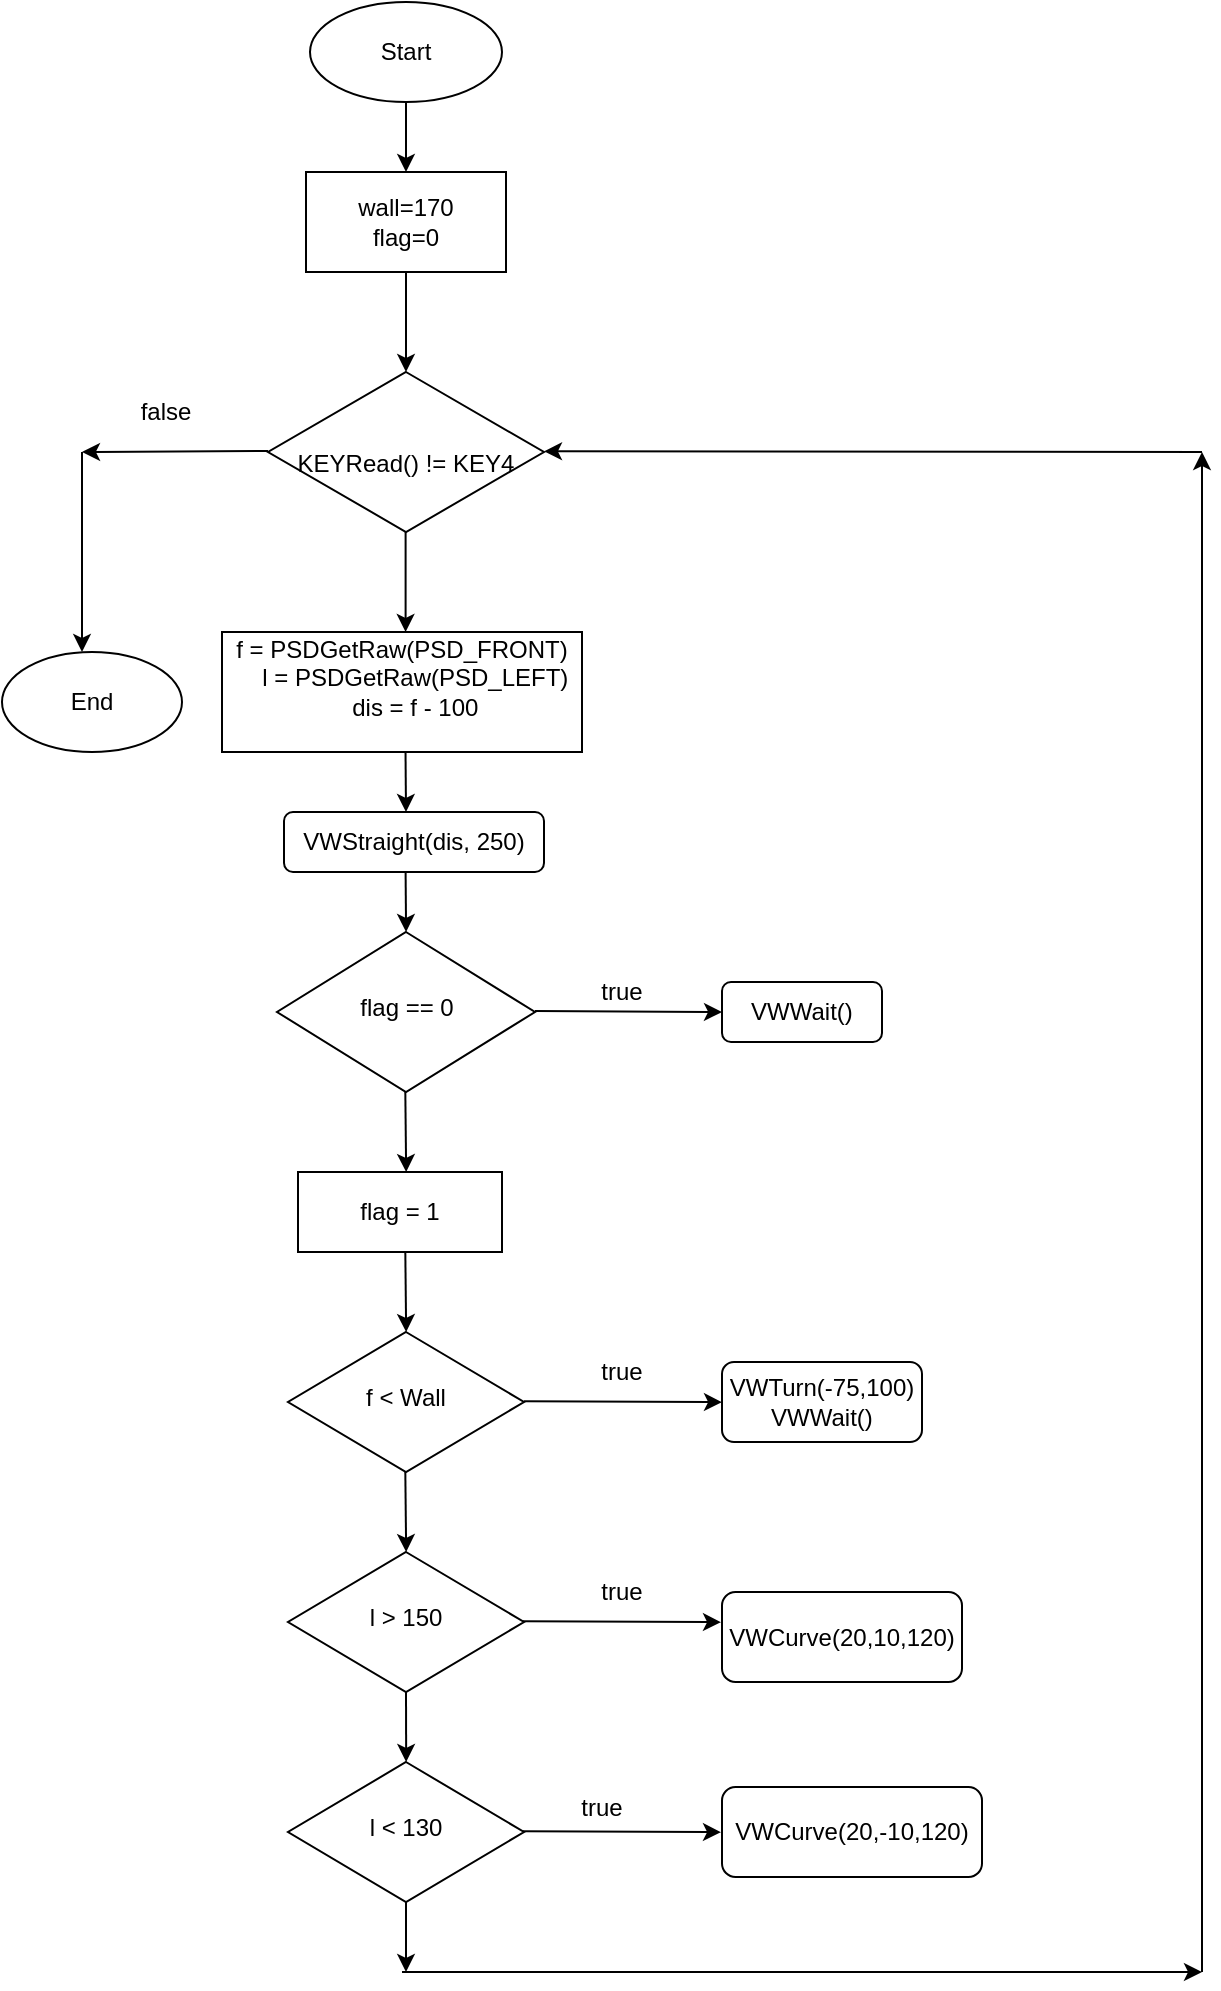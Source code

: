 <mxfile version="14.8.1" type="github">
  <diagram id="C5RBs43oDa-KdzZeNtuy" name="Page-1">
    <mxGraphModel dx="1047" dy="446" grid="1" gridSize="10" guides="1" tooltips="1" connect="1" arrows="1" fold="1" page="1" pageScale="1" pageWidth="827" pageHeight="1169" math="0" shadow="0">
      <root>
        <mxCell id="WIyWlLk6GJQsqaUBKTNV-0" />
        <mxCell id="WIyWlLk6GJQsqaUBKTNV-1" parent="WIyWlLk6GJQsqaUBKTNV-0" />
        <mxCell id="cR-O4Dldbzjhlkv826_W-61" value="" style="group" vertex="1" connectable="0" parent="WIyWlLk6GJQsqaUBKTNV-1">
          <mxGeometry x="160" y="40" width="600" height="985" as="geometry" />
        </mxCell>
        <mxCell id="WIyWlLk6GJQsqaUBKTNV-6" value="&lt;br&gt;KEYRead() != KEY4" style="rhombus;whiteSpace=wrap;html=1;shadow=0;fontFamily=Helvetica;fontSize=12;align=center;strokeWidth=1;spacing=6;spacingTop=-4;" parent="cR-O4Dldbzjhlkv826_W-61" vertex="1">
          <mxGeometry x="133" y="185" width="138" height="80" as="geometry" />
        </mxCell>
        <mxCell id="cR-O4Dldbzjhlkv826_W-0" value="" style="ellipse;whiteSpace=wrap;html=1;" vertex="1" parent="cR-O4Dldbzjhlkv826_W-61">
          <mxGeometry x="154" width="96" height="50" as="geometry" />
        </mxCell>
        <mxCell id="cR-O4Dldbzjhlkv826_W-1" value="Start" style="text;html=1;strokeColor=none;fillColor=none;align=center;verticalAlign=middle;whiteSpace=wrap;rounded=0;" vertex="1" parent="cR-O4Dldbzjhlkv826_W-61">
          <mxGeometry x="182" y="15" width="40" height="20" as="geometry" />
        </mxCell>
        <mxCell id="cR-O4Dldbzjhlkv826_W-2" value="&lt;span&gt;wall=170&lt;/span&gt;&lt;br&gt;&lt;span&gt;flag=0&lt;/span&gt;" style="rounded=0;whiteSpace=wrap;html=1;" vertex="1" parent="cR-O4Dldbzjhlkv826_W-61">
          <mxGeometry x="152" y="85" width="100" height="50" as="geometry" />
        </mxCell>
        <mxCell id="cR-O4Dldbzjhlkv826_W-9" value="&lt;div&gt;f = PSDGetRaw(PSD_FRONT)&lt;/div&gt;&lt;div&gt;&amp;nbsp; &amp;nbsp; l = PSDGetRaw(PSD_LEFT)&lt;/div&gt;&lt;div&gt;&lt;span&gt;&amp;nbsp; &amp;nbsp; dis = f - 100&lt;/span&gt;&lt;br&gt;&lt;/div&gt;&lt;div&gt;&amp;nbsp; &amp;nbsp;&amp;nbsp;&lt;/div&gt;" style="rounded=0;whiteSpace=wrap;html=1;" vertex="1" parent="cR-O4Dldbzjhlkv826_W-61">
          <mxGeometry x="110" y="315" width="180" height="60" as="geometry" />
        </mxCell>
        <mxCell id="cR-O4Dldbzjhlkv826_W-12" value="flag == 0" style="rhombus;whiteSpace=wrap;html=1;shadow=0;fontFamily=Helvetica;fontSize=12;align=center;strokeWidth=1;spacing=6;spacingTop=-4;" vertex="1" parent="cR-O4Dldbzjhlkv826_W-61">
          <mxGeometry x="137.5" y="465" width="129" height="80" as="geometry" />
        </mxCell>
        <mxCell id="cR-O4Dldbzjhlkv826_W-15" value="" style="endArrow=classic;html=1;entryX=0.5;entryY=0;entryDx=0;entryDy=0;" edge="1" parent="cR-O4Dldbzjhlkv826_W-61" source="cR-O4Dldbzjhlkv826_W-0" target="cR-O4Dldbzjhlkv826_W-2">
          <mxGeometry width="50" height="50" relative="1" as="geometry">
            <mxPoint x="240" y="115" as="sourcePoint" />
            <mxPoint x="290" y="65" as="targetPoint" />
          </mxGeometry>
        </mxCell>
        <mxCell id="cR-O4Dldbzjhlkv826_W-16" value="" style="endArrow=classic;html=1;exitX=0.5;exitY=1;exitDx=0;exitDy=0;" edge="1" parent="cR-O4Dldbzjhlkv826_W-61" source="cR-O4Dldbzjhlkv826_W-2">
          <mxGeometry width="50" height="50" relative="1" as="geometry">
            <mxPoint x="201.66" y="165" as="sourcePoint" />
            <mxPoint x="202" y="185" as="targetPoint" />
          </mxGeometry>
        </mxCell>
        <mxCell id="cR-O4Dldbzjhlkv826_W-20" value="" style="endArrow=classic;html=1;" edge="1" parent="cR-O4Dldbzjhlkv826_W-61">
          <mxGeometry width="50" height="50" relative="1" as="geometry">
            <mxPoint x="201.76" y="375" as="sourcePoint" />
            <mxPoint x="202" y="405" as="targetPoint" />
          </mxGeometry>
        </mxCell>
        <mxCell id="cR-O4Dldbzjhlkv826_W-23" value="VWWait()" style="rounded=1;whiteSpace=wrap;html=1;" vertex="1" parent="cR-O4Dldbzjhlkv826_W-61">
          <mxGeometry x="360" y="490" width="80" height="30" as="geometry" />
        </mxCell>
        <mxCell id="cR-O4Dldbzjhlkv826_W-24" value="" style="endArrow=classic;html=1;" edge="1" parent="cR-O4Dldbzjhlkv826_W-61">
          <mxGeometry width="50" height="50" relative="1" as="geometry">
            <mxPoint x="201.66" y="545" as="sourcePoint" />
            <mxPoint x="202.08" y="585" as="targetPoint" />
          </mxGeometry>
        </mxCell>
        <mxCell id="cR-O4Dldbzjhlkv826_W-26" value="&lt;span&gt;flag = 1&lt;/span&gt;" style="rounded=0;whiteSpace=wrap;html=1;" vertex="1" parent="cR-O4Dldbzjhlkv826_W-61">
          <mxGeometry x="148" y="585" width="102" height="40" as="geometry" />
        </mxCell>
        <mxCell id="cR-O4Dldbzjhlkv826_W-27" value="" style="endArrow=classic;html=1;" edge="1" parent="cR-O4Dldbzjhlkv826_W-61">
          <mxGeometry width="50" height="50" relative="1" as="geometry">
            <mxPoint x="201.66" y="625" as="sourcePoint" />
            <mxPoint x="202.08" y="665.0" as="targetPoint" />
          </mxGeometry>
        </mxCell>
        <mxCell id="cR-O4Dldbzjhlkv826_W-28" value="f &amp;lt; Wall" style="rhombus;whiteSpace=wrap;html=1;shadow=0;fontFamily=Helvetica;fontSize=12;align=center;strokeWidth=1;spacing=6;spacingTop=-4;" vertex="1" parent="cR-O4Dldbzjhlkv826_W-61">
          <mxGeometry x="143" y="665" width="118" height="70" as="geometry" />
        </mxCell>
        <mxCell id="cR-O4Dldbzjhlkv826_W-29" value="&lt;div&gt;VWTurn(-75,100)&lt;/div&gt;&lt;div&gt;&lt;span&gt;VWWait()&lt;/span&gt;&lt;/div&gt;" style="rounded=1;whiteSpace=wrap;html=1;" vertex="1" parent="cR-O4Dldbzjhlkv826_W-61">
          <mxGeometry x="360" y="680" width="100" height="40" as="geometry" />
        </mxCell>
        <mxCell id="cR-O4Dldbzjhlkv826_W-30" value="" style="endArrow=classic;html=1;" edge="1" parent="cR-O4Dldbzjhlkv826_W-61">
          <mxGeometry width="50" height="50" relative="1" as="geometry">
            <mxPoint x="261.0" y="699.66" as="sourcePoint" />
            <mxPoint x="360" y="700.08" as="targetPoint" />
          </mxGeometry>
        </mxCell>
        <mxCell id="cR-O4Dldbzjhlkv826_W-31" value="l &amp;gt; 150" style="rhombus;whiteSpace=wrap;html=1;shadow=0;fontFamily=Helvetica;fontSize=12;align=center;strokeWidth=1;spacing=6;spacingTop=-4;" vertex="1" parent="cR-O4Dldbzjhlkv826_W-61">
          <mxGeometry x="143" y="775" width="118" height="70" as="geometry" />
        </mxCell>
        <mxCell id="cR-O4Dldbzjhlkv826_W-32" value="VWCurve(20,10,120)" style="rounded=1;whiteSpace=wrap;html=1;" vertex="1" parent="cR-O4Dldbzjhlkv826_W-61">
          <mxGeometry x="360" y="795" width="120" height="45" as="geometry" />
        </mxCell>
        <mxCell id="cR-O4Dldbzjhlkv826_W-33" value="l &amp;lt; 130" style="rhombus;whiteSpace=wrap;html=1;shadow=0;fontFamily=Helvetica;fontSize=12;align=center;strokeWidth=1;spacing=6;spacingTop=-4;" vertex="1" parent="cR-O4Dldbzjhlkv826_W-61">
          <mxGeometry x="143" y="880" width="118" height="70" as="geometry" />
        </mxCell>
        <mxCell id="cR-O4Dldbzjhlkv826_W-34" value="VWCurve(20,-10,120)" style="rounded=1;whiteSpace=wrap;html=1;" vertex="1" parent="cR-O4Dldbzjhlkv826_W-61">
          <mxGeometry x="360" y="892.5" width="130" height="45" as="geometry" />
        </mxCell>
        <mxCell id="cR-O4Dldbzjhlkv826_W-35" value="" style="endArrow=classic;html=1;" edge="1" parent="cR-O4Dldbzjhlkv826_W-61">
          <mxGeometry width="50" height="50" relative="1" as="geometry">
            <mxPoint x="201.66" y="735.0" as="sourcePoint" />
            <mxPoint x="202.08" y="775.0" as="targetPoint" />
          </mxGeometry>
        </mxCell>
        <mxCell id="cR-O4Dldbzjhlkv826_W-36" value="" style="endArrow=classic;html=1;" edge="1" parent="cR-O4Dldbzjhlkv826_W-61">
          <mxGeometry width="50" height="50" relative="1" as="geometry">
            <mxPoint x="202" y="845" as="sourcePoint" />
            <mxPoint x="202.08" y="880.0" as="targetPoint" />
          </mxGeometry>
        </mxCell>
        <mxCell id="cR-O4Dldbzjhlkv826_W-37" value="" style="endArrow=classic;html=1;" edge="1" parent="cR-O4Dldbzjhlkv826_W-61">
          <mxGeometry width="50" height="50" relative="1" as="geometry">
            <mxPoint x="260.5" y="809.66" as="sourcePoint" />
            <mxPoint x="359.5" y="810.08" as="targetPoint" />
          </mxGeometry>
        </mxCell>
        <mxCell id="cR-O4Dldbzjhlkv826_W-38" value="" style="endArrow=classic;html=1;" edge="1" parent="cR-O4Dldbzjhlkv826_W-61">
          <mxGeometry width="50" height="50" relative="1" as="geometry">
            <mxPoint x="260.5" y="914.66" as="sourcePoint" />
            <mxPoint x="359.5" y="915.08" as="targetPoint" />
          </mxGeometry>
        </mxCell>
        <mxCell id="cR-O4Dldbzjhlkv826_W-39" value="" style="endArrow=classic;html=1;exitX=0.5;exitY=1;exitDx=0;exitDy=0;" edge="1" parent="cR-O4Dldbzjhlkv826_W-61" source="cR-O4Dldbzjhlkv826_W-33">
          <mxGeometry width="50" height="50" relative="1" as="geometry">
            <mxPoint x="202" y="955" as="sourcePoint" />
            <mxPoint x="202" y="985" as="targetPoint" />
          </mxGeometry>
        </mxCell>
        <mxCell id="cR-O4Dldbzjhlkv826_W-40" value="" style="endArrow=classic;html=1;" edge="1" parent="cR-O4Dldbzjhlkv826_W-61">
          <mxGeometry width="50" height="50" relative="1" as="geometry">
            <mxPoint x="200" y="985" as="sourcePoint" />
            <mxPoint x="600" y="985" as="targetPoint" />
          </mxGeometry>
        </mxCell>
        <mxCell id="cR-O4Dldbzjhlkv826_W-41" value="" style="endArrow=classic;html=1;" edge="1" parent="cR-O4Dldbzjhlkv826_W-61">
          <mxGeometry width="50" height="50" relative="1" as="geometry">
            <mxPoint x="600" y="985" as="sourcePoint" />
            <mxPoint x="600" y="225" as="targetPoint" />
          </mxGeometry>
        </mxCell>
        <mxCell id="cR-O4Dldbzjhlkv826_W-42" value="" style="endArrow=classic;html=1;" edge="1" parent="cR-O4Dldbzjhlkv826_W-61">
          <mxGeometry width="50" height="50" relative="1" as="geometry">
            <mxPoint x="600" y="225" as="sourcePoint" />
            <mxPoint x="271" y="224.66" as="targetPoint" />
          </mxGeometry>
        </mxCell>
        <mxCell id="cR-O4Dldbzjhlkv826_W-45" value="" style="endArrow=classic;html=1;" edge="1" parent="cR-O4Dldbzjhlkv826_W-61">
          <mxGeometry width="50" height="50" relative="1" as="geometry">
            <mxPoint x="133" y="224.5" as="sourcePoint" />
            <mxPoint x="40" y="225" as="targetPoint" />
          </mxGeometry>
        </mxCell>
        <mxCell id="cR-O4Dldbzjhlkv826_W-47" value="" style="endArrow=classic;html=1;" edge="1" parent="cR-O4Dldbzjhlkv826_W-61">
          <mxGeometry width="50" height="50" relative="1" as="geometry">
            <mxPoint x="40" y="225" as="sourcePoint" />
            <mxPoint x="40" y="325" as="targetPoint" />
          </mxGeometry>
        </mxCell>
        <mxCell id="cR-O4Dldbzjhlkv826_W-48" value="End" style="ellipse;whiteSpace=wrap;html=1;" vertex="1" parent="cR-O4Dldbzjhlkv826_W-61">
          <mxGeometry y="325" width="90" height="50" as="geometry" />
        </mxCell>
        <mxCell id="cR-O4Dldbzjhlkv826_W-49" value="true" style="text;html=1;strokeColor=none;fillColor=none;align=center;verticalAlign=middle;whiteSpace=wrap;rounded=0;" vertex="1" parent="cR-O4Dldbzjhlkv826_W-61">
          <mxGeometry x="290" y="485" width="40" height="20" as="geometry" />
        </mxCell>
        <mxCell id="cR-O4Dldbzjhlkv826_W-51" value="true" style="text;html=1;strokeColor=none;fillColor=none;align=center;verticalAlign=middle;whiteSpace=wrap;rounded=0;" vertex="1" parent="cR-O4Dldbzjhlkv826_W-61">
          <mxGeometry x="290" y="675" width="40" height="20" as="geometry" />
        </mxCell>
        <mxCell id="cR-O4Dldbzjhlkv826_W-52" value="true" style="text;html=1;strokeColor=none;fillColor=none;align=center;verticalAlign=middle;whiteSpace=wrap;rounded=0;" vertex="1" parent="cR-O4Dldbzjhlkv826_W-61">
          <mxGeometry x="290" y="785" width="40" height="20" as="geometry" />
        </mxCell>
        <mxCell id="cR-O4Dldbzjhlkv826_W-53" value="true" style="text;html=1;strokeColor=none;fillColor=none;align=center;verticalAlign=middle;whiteSpace=wrap;rounded=0;" vertex="1" parent="cR-O4Dldbzjhlkv826_W-61">
          <mxGeometry x="280" y="892.5" width="40" height="20" as="geometry" />
        </mxCell>
        <mxCell id="cR-O4Dldbzjhlkv826_W-54" value="" style="endArrow=classic;html=1;exitX=0.5;exitY=1;exitDx=0;exitDy=0;" edge="1" parent="cR-O4Dldbzjhlkv826_W-61">
          <mxGeometry width="50" height="50" relative="1" as="geometry">
            <mxPoint x="201.8" y="265" as="sourcePoint" />
            <mxPoint x="201.8" y="315" as="targetPoint" />
          </mxGeometry>
        </mxCell>
        <mxCell id="cR-O4Dldbzjhlkv826_W-55" value="false" style="text;html=1;strokeColor=none;fillColor=none;align=center;verticalAlign=middle;whiteSpace=wrap;rounded=0;" vertex="1" parent="cR-O4Dldbzjhlkv826_W-61">
          <mxGeometry x="62" y="195" width="40" height="20" as="geometry" />
        </mxCell>
        <mxCell id="cR-O4Dldbzjhlkv826_W-56" value="&lt;span&gt;VWStraight(dis, 250)&lt;/span&gt;" style="rounded=1;whiteSpace=wrap;html=1;" vertex="1" parent="cR-O4Dldbzjhlkv826_W-61">
          <mxGeometry x="141" y="405" width="130" height="30" as="geometry" />
        </mxCell>
        <mxCell id="cR-O4Dldbzjhlkv826_W-58" value="" style="endArrow=classic;html=1;" edge="1" parent="cR-O4Dldbzjhlkv826_W-61">
          <mxGeometry width="50" height="50" relative="1" as="geometry">
            <mxPoint x="266.5" y="504.52" as="sourcePoint" />
            <mxPoint x="360" y="505" as="targetPoint" />
          </mxGeometry>
        </mxCell>
        <mxCell id="cR-O4Dldbzjhlkv826_W-60" value="" style="endArrow=classic;html=1;" edge="1" parent="cR-O4Dldbzjhlkv826_W-61">
          <mxGeometry width="50" height="50" relative="1" as="geometry">
            <mxPoint x="201.8" y="435" as="sourcePoint" />
            <mxPoint x="202.04" y="465" as="targetPoint" />
          </mxGeometry>
        </mxCell>
      </root>
    </mxGraphModel>
  </diagram>
</mxfile>

